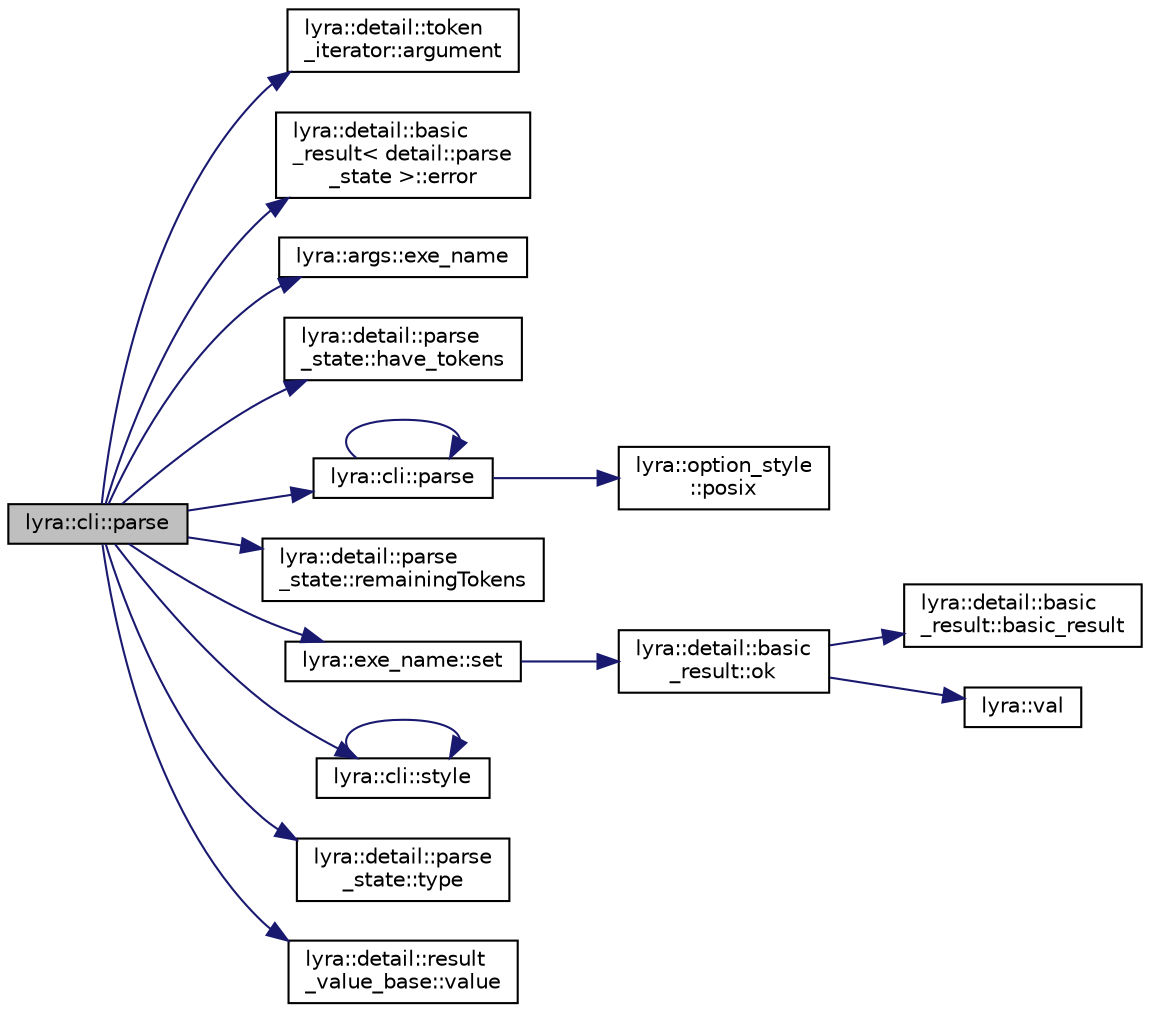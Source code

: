 digraph "lyra::cli::parse"
{
 // INTERACTIVE_SVG=YES
 // LATEX_PDF_SIZE
  edge [fontname="Helvetica",fontsize="10",labelfontname="Helvetica",labelfontsize="10"];
  node [fontname="Helvetica",fontsize="10",shape=record];
  rankdir="LR";
  Node1 [label="lyra::cli::parse",height=0.2,width=0.4,color="black", fillcolor="grey75", style="filled", fontcolor="black",tooltip=" "];
  Node1 -> Node2 [color="midnightblue",fontsize="10",style="solid",fontname="Helvetica"];
  Node2 [label="lyra::detail::token\l_iterator::argument",height=0.2,width=0.4,color="black", fillcolor="white", style="filled",URL="$classlyra_1_1detail_1_1token__iterator.html#ac3007dcca2221df17bcfba6815a60aff",tooltip=" "];
  Node1 -> Node3 [color="midnightblue",fontsize="10",style="solid",fontname="Helvetica"];
  Node3 [label="lyra::detail::basic\l_result\< detail::parse\l_state \>::error",height=0.2,width=0.4,color="black", fillcolor="white", style="filled",URL="$classlyra_1_1detail_1_1basic__result.html#ae878693d416cc48943171ab4187f5719",tooltip=" "];
  Node1 -> Node4 [color="midnightblue",fontsize="10",style="solid",fontname="Helvetica"];
  Node4 [label="lyra::args::exe_name",height=0.2,width=0.4,color="black", fillcolor="white", style="filled",URL="$classlyra_1_1args.html#a7211fec31f462fce4ff59fbe356f50cd",tooltip=" "];
  Node1 -> Node5 [color="midnightblue",fontsize="10",style="solid",fontname="Helvetica"];
  Node5 [label="lyra::detail::parse\l_state::have_tokens",height=0.2,width=0.4,color="black", fillcolor="white", style="filled",URL="$classlyra_1_1detail_1_1parse__state.html#a6cd86be42bab305858f828e49140f6e1",tooltip=" "];
  Node1 -> Node6 [color="midnightblue",fontsize="10",style="solid",fontname="Helvetica"];
  Node6 [label="lyra::cli::parse",height=0.2,width=0.4,color="black", fillcolor="white", style="filled",URL="$classlyra_1_1cli.html#a6d3e91c66ed03273471089eebcdeacae",tooltip=" "];
  Node6 -> Node6 [color="midnightblue",fontsize="10",style="solid",fontname="Helvetica"];
  Node6 -> Node7 [color="midnightblue",fontsize="10",style="solid",fontname="Helvetica"];
  Node7 [label="lyra::option_style\l::posix",height=0.2,width=0.4,color="black", fillcolor="white", style="filled",URL="$structlyra_1_1option__style.html#ad733f4434bb558b70262f04ae4b69e1d",tooltip=" "];
  Node1 -> Node8 [color="midnightblue",fontsize="10",style="solid",fontname="Helvetica"];
  Node8 [label="lyra::detail::parse\l_state::remainingTokens",height=0.2,width=0.4,color="black", fillcolor="white", style="filled",URL="$classlyra_1_1detail_1_1parse__state.html#ae79d6d76b2cc4cbfcd4cfb2cf18a64dc",tooltip=" "];
  Node1 -> Node9 [color="midnightblue",fontsize="10",style="solid",fontname="Helvetica"];
  Node9 [label="lyra::exe_name::set",height=0.2,width=0.4,color="black", fillcolor="white", style="filled",URL="$classlyra_1_1exe__name.html#a0a8528cf259a3cd6f6d5ea0ba9f868c5",tooltip=" "];
  Node9 -> Node10 [color="midnightblue",fontsize="10",style="solid",fontname="Helvetica"];
  Node10 [label="lyra::detail::basic\l_result::ok",height=0.2,width=0.4,color="black", fillcolor="white", style="filled",URL="$classlyra_1_1detail_1_1basic__result.html#aee577409a431e215136ffc0764e5432b",tooltip=" "];
  Node10 -> Node11 [color="midnightblue",fontsize="10",style="solid",fontname="Helvetica"];
  Node11 [label="lyra::detail::basic\l_result::basic_result",height=0.2,width=0.4,color="black", fillcolor="white", style="filled",URL="$classlyra_1_1detail_1_1basic__result.html#a2a6448a9babcc3d583edff8f13e076b9",tooltip=" "];
  Node10 -> Node12 [color="midnightblue",fontsize="10",style="solid",fontname="Helvetica"];
  Node12 [label="lyra::val",height=0.2,width=0.4,color="black", fillcolor="white", style="filled",URL="$namespacelyra.html#a2138b812a6ac30b6abcab35c05664a64",tooltip=" "];
  Node1 -> Node13 [color="midnightblue",fontsize="10",style="solid",fontname="Helvetica"];
  Node13 [label="lyra::cli::style",height=0.2,width=0.4,color="black", fillcolor="white", style="filled",URL="$classlyra_1_1cli.html#a646a38771c685b00e17f116d6b2e926d",tooltip=" "];
  Node13 -> Node13 [color="midnightblue",fontsize="10",style="solid",fontname="Helvetica"];
  Node1 -> Node14 [color="midnightblue",fontsize="10",style="solid",fontname="Helvetica"];
  Node14 [label="lyra::detail::parse\l_state::type",height=0.2,width=0.4,color="black", fillcolor="white", style="filled",URL="$classlyra_1_1detail_1_1parse__state.html#a2b74a8fb6fea126c7d5a86e0f14cb6d1",tooltip=" "];
  Node1 -> Node15 [color="midnightblue",fontsize="10",style="solid",fontname="Helvetica"];
  Node15 [label="lyra::detail::result\l_value_base::value",height=0.2,width=0.4,color="black", fillcolor="white", style="filled",URL="$classlyra_1_1detail_1_1result__value__base.html#a94509148b298c6452d7e2109e3d2e7cf",tooltip=" "];
}
